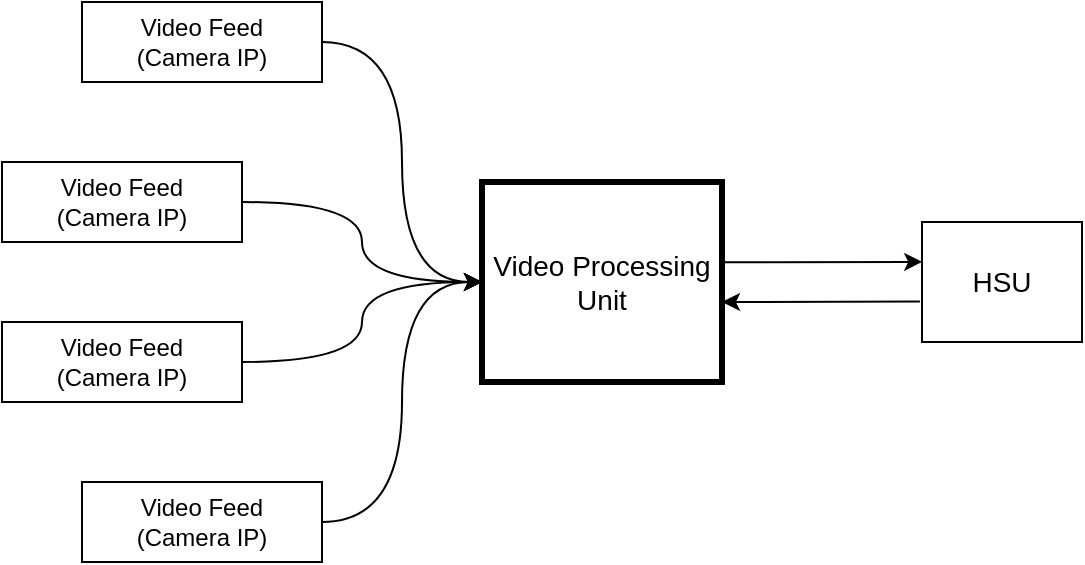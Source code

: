 <mxfile version="15.9.5" type="device"><diagram id="Ba-KBjN18djA6-W5c0DH" name="Page-1"><mxGraphModel dx="1186" dy="795" grid="1" gridSize="10" guides="1" tooltips="1" connect="1" arrows="1" fold="1" page="1" pageScale="1" pageWidth="827" pageHeight="1169" math="0" shadow="0"><root><mxCell id="0"/><mxCell id="1" parent="0"/><mxCell id="NZ5kjPtja8vZPciXvYlp-6" style="edgeStyle=orthogonalEdgeStyle;rounded=0;orthogonalLoop=1;jettySize=auto;html=1;entryX=0;entryY=0.5;entryDx=0;entryDy=0;fontSize=14;curved=1;" parent="1" source="NZ5kjPtja8vZPciXvYlp-1" target="NZ5kjPtja8vZPciXvYlp-5" edge="1"><mxGeometry relative="1" as="geometry"/></mxCell><mxCell id="NZ5kjPtja8vZPciXvYlp-1" value="Video Feed&lt;br&gt;(Camera IP)" style="rounded=0;whiteSpace=wrap;html=1;" parent="1" vertex="1"><mxGeometry x="40" y="160" width="120" height="40" as="geometry"/></mxCell><mxCell id="NZ5kjPtja8vZPciXvYlp-7" style="edgeStyle=orthogonalEdgeStyle;curved=1;rounded=0;orthogonalLoop=1;jettySize=auto;html=1;entryX=0;entryY=0.5;entryDx=0;entryDy=0;fontSize=14;" parent="1" source="NZ5kjPtja8vZPciXvYlp-2" target="NZ5kjPtja8vZPciXvYlp-5" edge="1"><mxGeometry relative="1" as="geometry"/></mxCell><mxCell id="NZ5kjPtja8vZPciXvYlp-2" value="Video Feed&lt;br&gt;(Camera IP)" style="rounded=0;whiteSpace=wrap;html=1;" parent="1" vertex="1"><mxGeometry y="240" width="120" height="40" as="geometry"/></mxCell><mxCell id="NZ5kjPtja8vZPciXvYlp-8" style="edgeStyle=orthogonalEdgeStyle;curved=1;rounded=0;orthogonalLoop=1;jettySize=auto;html=1;fontSize=14;" parent="1" source="NZ5kjPtja8vZPciXvYlp-3" target="NZ5kjPtja8vZPciXvYlp-5" edge="1"><mxGeometry relative="1" as="geometry"/></mxCell><mxCell id="NZ5kjPtja8vZPciXvYlp-3" value="Video Feed&lt;br&gt;(Camera IP)" style="rounded=0;whiteSpace=wrap;html=1;" parent="1" vertex="1"><mxGeometry y="320" width="120" height="40" as="geometry"/></mxCell><mxCell id="NZ5kjPtja8vZPciXvYlp-9" style="edgeStyle=orthogonalEdgeStyle;curved=1;rounded=0;orthogonalLoop=1;jettySize=auto;html=1;entryX=0;entryY=0.5;entryDx=0;entryDy=0;fontSize=14;" parent="1" source="NZ5kjPtja8vZPciXvYlp-4" target="NZ5kjPtja8vZPciXvYlp-5" edge="1"><mxGeometry relative="1" as="geometry"/></mxCell><mxCell id="NZ5kjPtja8vZPciXvYlp-4" value="Video Feed&lt;br&gt;(Camera IP)" style="rounded=0;whiteSpace=wrap;html=1;" parent="1" vertex="1"><mxGeometry x="40" y="400" width="120" height="40" as="geometry"/></mxCell><mxCell id="NZ5kjPtja8vZPciXvYlp-11" style="edgeStyle=orthogonalEdgeStyle;curved=1;rounded=0;orthogonalLoop=1;jettySize=auto;html=1;entryX=0.001;entryY=0.332;entryDx=0;entryDy=0;fontSize=14;entryPerimeter=0;exitX=1.001;exitY=0.401;exitDx=0;exitDy=0;exitPerimeter=0;" parent="1" source="NZ5kjPtja8vZPciXvYlp-5" target="NZ5kjPtja8vZPciXvYlp-10" edge="1"><mxGeometry relative="1" as="geometry"/></mxCell><mxCell id="NZ5kjPtja8vZPciXvYlp-5" value="Video Processing Unit" style="rounded=0;whiteSpace=wrap;html=1;fontSize=14;strokeWidth=3;" parent="1" vertex="1"><mxGeometry x="240" y="250" width="120" height="100" as="geometry"/></mxCell><mxCell id="NZ5kjPtja8vZPciXvYlp-12" style="edgeStyle=orthogonalEdgeStyle;curved=1;rounded=0;orthogonalLoop=1;jettySize=auto;html=1;entryX=1;entryY=0.6;entryDx=0;entryDy=0;entryPerimeter=0;fontSize=14;exitX=-0.013;exitY=0.663;exitDx=0;exitDy=0;exitPerimeter=0;" parent="1" source="NZ5kjPtja8vZPciXvYlp-10" target="NZ5kjPtja8vZPciXvYlp-5" edge="1"><mxGeometry relative="1" as="geometry"/></mxCell><mxCell id="NZ5kjPtja8vZPciXvYlp-10" value="HSU" style="rounded=0;whiteSpace=wrap;html=1;fontSize=14;" parent="1" vertex="1"><mxGeometry x="460" y="270" width="80" height="60" as="geometry"/></mxCell></root></mxGraphModel></diagram></mxfile>
